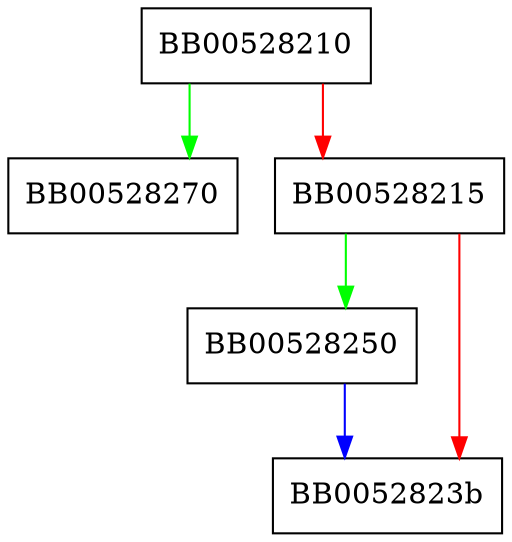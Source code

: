 digraph X509_PKEY_free {
  node [shape="box"];
  graph [splines=ortho];
  BB00528210 -> BB00528270 [color="green"];
  BB00528210 -> BB00528215 [color="red"];
  BB00528215 -> BB00528250 [color="green"];
  BB00528215 -> BB0052823b [color="red"];
  BB00528250 -> BB0052823b [color="blue"];
}